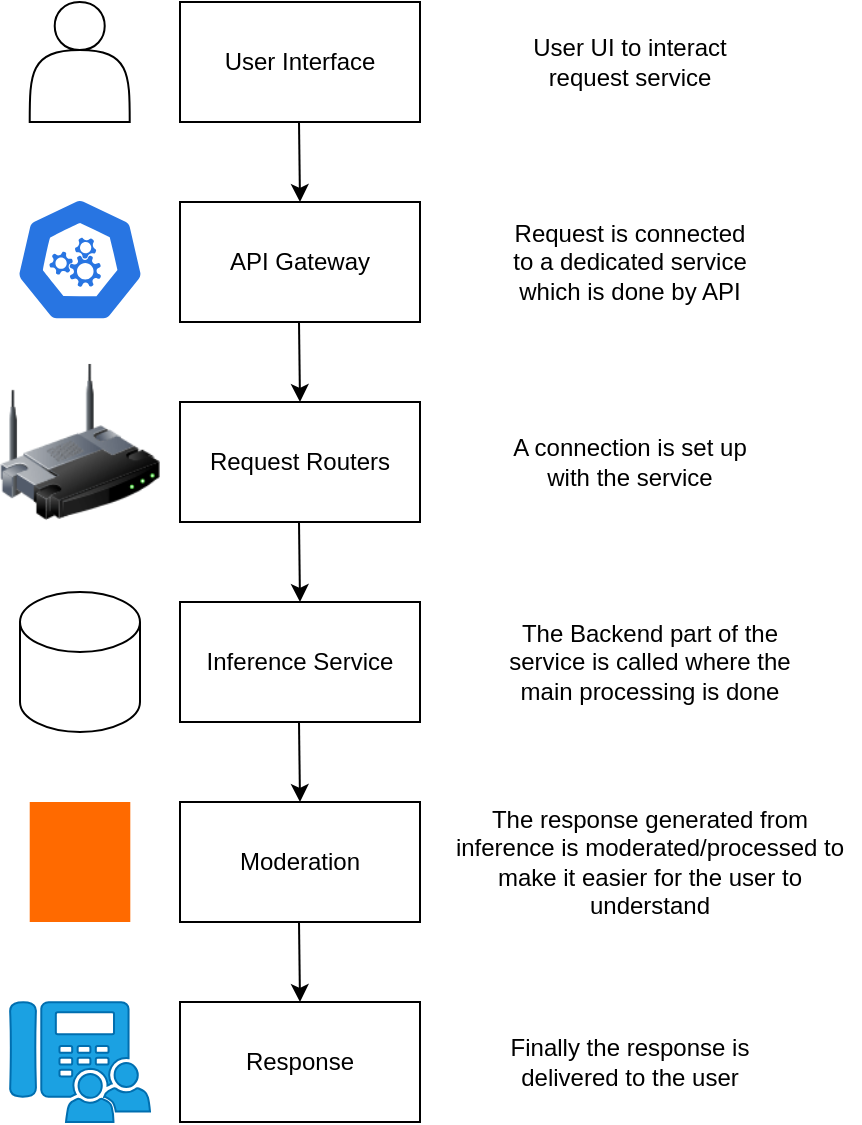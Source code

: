 <mxfile version="27.0.9">
  <diagram name="Page-1" id="zjinD28YozgWlMWYkUrm">
    <mxGraphModel dx="1042" dy="626" grid="1" gridSize="10" guides="1" tooltips="1" connect="1" arrows="1" fold="1" page="1" pageScale="1" pageWidth="850" pageHeight="1100" math="0" shadow="0">
      <root>
        <mxCell id="0" />
        <mxCell id="1" parent="0" />
        <mxCell id="9drBJcLh9OwYGZeKNxSN-1" value="User Interface" style="rounded=0;whiteSpace=wrap;html=1;" parent="1" vertex="1">
          <mxGeometry x="320" y="40" width="120" height="60" as="geometry" />
        </mxCell>
        <mxCell id="9drBJcLh9OwYGZeKNxSN-2" value="" style="endArrow=classic;html=1;rounded=0;" parent="1" edge="1">
          <mxGeometry width="50" height="50" relative="1" as="geometry">
            <mxPoint x="379.5" y="100" as="sourcePoint" />
            <mxPoint x="380" y="140" as="targetPoint" />
          </mxGeometry>
        </mxCell>
        <mxCell id="9drBJcLh9OwYGZeKNxSN-3" value="API Gateway" style="rounded=0;whiteSpace=wrap;html=1;" parent="1" vertex="1">
          <mxGeometry x="320" y="140" width="120" height="60" as="geometry" />
        </mxCell>
        <mxCell id="9drBJcLh9OwYGZeKNxSN-4" value="" style="endArrow=classic;html=1;rounded=0;" parent="1" edge="1">
          <mxGeometry width="50" height="50" relative="1" as="geometry">
            <mxPoint x="379.5" y="200" as="sourcePoint" />
            <mxPoint x="380" y="240" as="targetPoint" />
          </mxGeometry>
        </mxCell>
        <mxCell id="9drBJcLh9OwYGZeKNxSN-5" value="Request Routers" style="rounded=0;whiteSpace=wrap;html=1;" parent="1" vertex="1">
          <mxGeometry x="320" y="240" width="120" height="60" as="geometry" />
        </mxCell>
        <mxCell id="9drBJcLh9OwYGZeKNxSN-6" value="" style="endArrow=classic;html=1;rounded=0;" parent="1" edge="1">
          <mxGeometry width="50" height="50" relative="1" as="geometry">
            <mxPoint x="379.5" y="300" as="sourcePoint" />
            <mxPoint x="380" y="340" as="targetPoint" />
          </mxGeometry>
        </mxCell>
        <mxCell id="9drBJcLh9OwYGZeKNxSN-7" value="Inference Service" style="rounded=0;whiteSpace=wrap;html=1;" parent="1" vertex="1">
          <mxGeometry x="320" y="340" width="120" height="60" as="geometry" />
        </mxCell>
        <mxCell id="9drBJcLh9OwYGZeKNxSN-8" value="" style="endArrow=classic;html=1;rounded=0;" parent="1" edge="1">
          <mxGeometry width="50" height="50" relative="1" as="geometry">
            <mxPoint x="379.5" y="400" as="sourcePoint" />
            <mxPoint x="380" y="440" as="targetPoint" />
          </mxGeometry>
        </mxCell>
        <mxCell id="9drBJcLh9OwYGZeKNxSN-9" value="Moderation" style="rounded=0;whiteSpace=wrap;html=1;" parent="1" vertex="1">
          <mxGeometry x="320" y="440" width="120" height="60" as="geometry" />
        </mxCell>
        <mxCell id="9drBJcLh9OwYGZeKNxSN-10" value="" style="endArrow=classic;html=1;rounded=0;" parent="1" edge="1">
          <mxGeometry width="50" height="50" relative="1" as="geometry">
            <mxPoint x="379.5" y="500" as="sourcePoint" />
            <mxPoint x="380" y="540" as="targetPoint" />
          </mxGeometry>
        </mxCell>
        <mxCell id="9drBJcLh9OwYGZeKNxSN-11" value="Response" style="rounded=0;whiteSpace=wrap;html=1;" parent="1" vertex="1">
          <mxGeometry x="320" y="540" width="120" height="60" as="geometry" />
        </mxCell>
        <mxCell id="hlMjcguq5CdOrUHVOjCS-2" value="" style="shape=actor;whiteSpace=wrap;html=1;" vertex="1" parent="1">
          <mxGeometry x="244.86" y="40" width="50" height="60" as="geometry" />
        </mxCell>
        <mxCell id="hlMjcguq5CdOrUHVOjCS-5" value="" style="shape=cylinder3;whiteSpace=wrap;html=1;boundedLbl=1;backgroundOutline=1;size=15;" vertex="1" parent="1">
          <mxGeometry x="240" y="335" width="60" height="70" as="geometry" />
        </mxCell>
        <mxCell id="hlMjcguq5CdOrUHVOjCS-16" value="" style="image;html=1;image=img/lib/clip_art/networking/Wireless_Router_128x128.png" vertex="1" parent="1">
          <mxGeometry x="230" y="220" width="80" height="80" as="geometry" />
        </mxCell>
        <mxCell id="hlMjcguq5CdOrUHVOjCS-17" value="" style="aspect=fixed;sketch=0;html=1;dashed=0;whitespace=wrap;verticalLabelPosition=bottom;verticalAlign=top;fillColor=#2875E2;strokeColor=#ffffff;points=[[0.005,0.63,0],[0.1,0.2,0],[0.9,0.2,0],[0.5,0,0],[0.995,0.63,0],[0.72,0.99,0],[0.5,1,0],[0.28,0.99,0]];shape=mxgraph.kubernetes.icon2;prIcon=api" vertex="1" parent="1">
          <mxGeometry x="237.5" y="137.6" width="65" height="62.4" as="geometry" />
        </mxCell>
        <mxCell id="hlMjcguq5CdOrUHVOjCS-18" value="" style="points=[];aspect=fixed;html=1;align=center;shadow=0;dashed=0;fillColor=#FF6A00;strokeColor=none;shape=mxgraph.alibaba_cloud.mps_apsaravideo_media_processing;" vertex="1" parent="1">
          <mxGeometry x="244.86" y="440" width="50.29" height="60" as="geometry" />
        </mxCell>
        <mxCell id="hlMjcguq5CdOrUHVOjCS-20" value="" style="sketch=0;pointerEvents=1;shadow=0;dashed=0;html=1;strokeColor=#006EAF;fillColor=#1ba1e2;labelPosition=center;verticalLabelPosition=bottom;verticalAlign=top;outlineConnect=0;align=center;shape=mxgraph.office.communications.response_group;fontColor=#ffffff;" vertex="1" parent="1">
          <mxGeometry x="235" y="540" width="70" height="60" as="geometry" />
        </mxCell>
        <mxCell id="hlMjcguq5CdOrUHVOjCS-21" value="User UI to interact request service" style="text;strokeColor=none;align=center;fillColor=none;html=1;verticalAlign=middle;whiteSpace=wrap;rounded=0;" vertex="1" parent="1">
          <mxGeometry x="480" y="55" width="130" height="30" as="geometry" />
        </mxCell>
        <mxCell id="hlMjcguq5CdOrUHVOjCS-22" value="Request is connected to a dedicated service which is done by API" style="text;strokeColor=none;align=center;fillColor=none;html=1;verticalAlign=middle;whiteSpace=wrap;rounded=0;" vertex="1" parent="1">
          <mxGeometry x="480" y="155" width="130" height="30" as="geometry" />
        </mxCell>
        <mxCell id="hlMjcguq5CdOrUHVOjCS-23" value="A connection is set up with the service" style="text;strokeColor=none;align=center;fillColor=none;html=1;verticalAlign=middle;whiteSpace=wrap;rounded=0;" vertex="1" parent="1">
          <mxGeometry x="480" y="255" width="130" height="30" as="geometry" />
        </mxCell>
        <mxCell id="hlMjcguq5CdOrUHVOjCS-24" value="The Backend part of the service is called where the main processing is done" style="text;strokeColor=none;align=center;fillColor=none;html=1;verticalAlign=middle;whiteSpace=wrap;rounded=0;" vertex="1" parent="1">
          <mxGeometry x="480" y="355" width="150" height="30" as="geometry" />
        </mxCell>
        <mxCell id="hlMjcguq5CdOrUHVOjCS-26" value="The response generated from inference is moderated/processed to make it easier for the user to understand" style="text;strokeColor=none;align=center;fillColor=none;html=1;verticalAlign=middle;whiteSpace=wrap;rounded=0;" vertex="1" parent="1">
          <mxGeometry x="450" y="455" width="210" height="30" as="geometry" />
        </mxCell>
        <mxCell id="hlMjcguq5CdOrUHVOjCS-27" value="Finally the response is delivered to the user" style="text;strokeColor=none;align=center;fillColor=none;html=1;verticalAlign=middle;whiteSpace=wrap;rounded=0;" vertex="1" parent="1">
          <mxGeometry x="480" y="555" width="130" height="30" as="geometry" />
        </mxCell>
      </root>
    </mxGraphModel>
  </diagram>
</mxfile>
